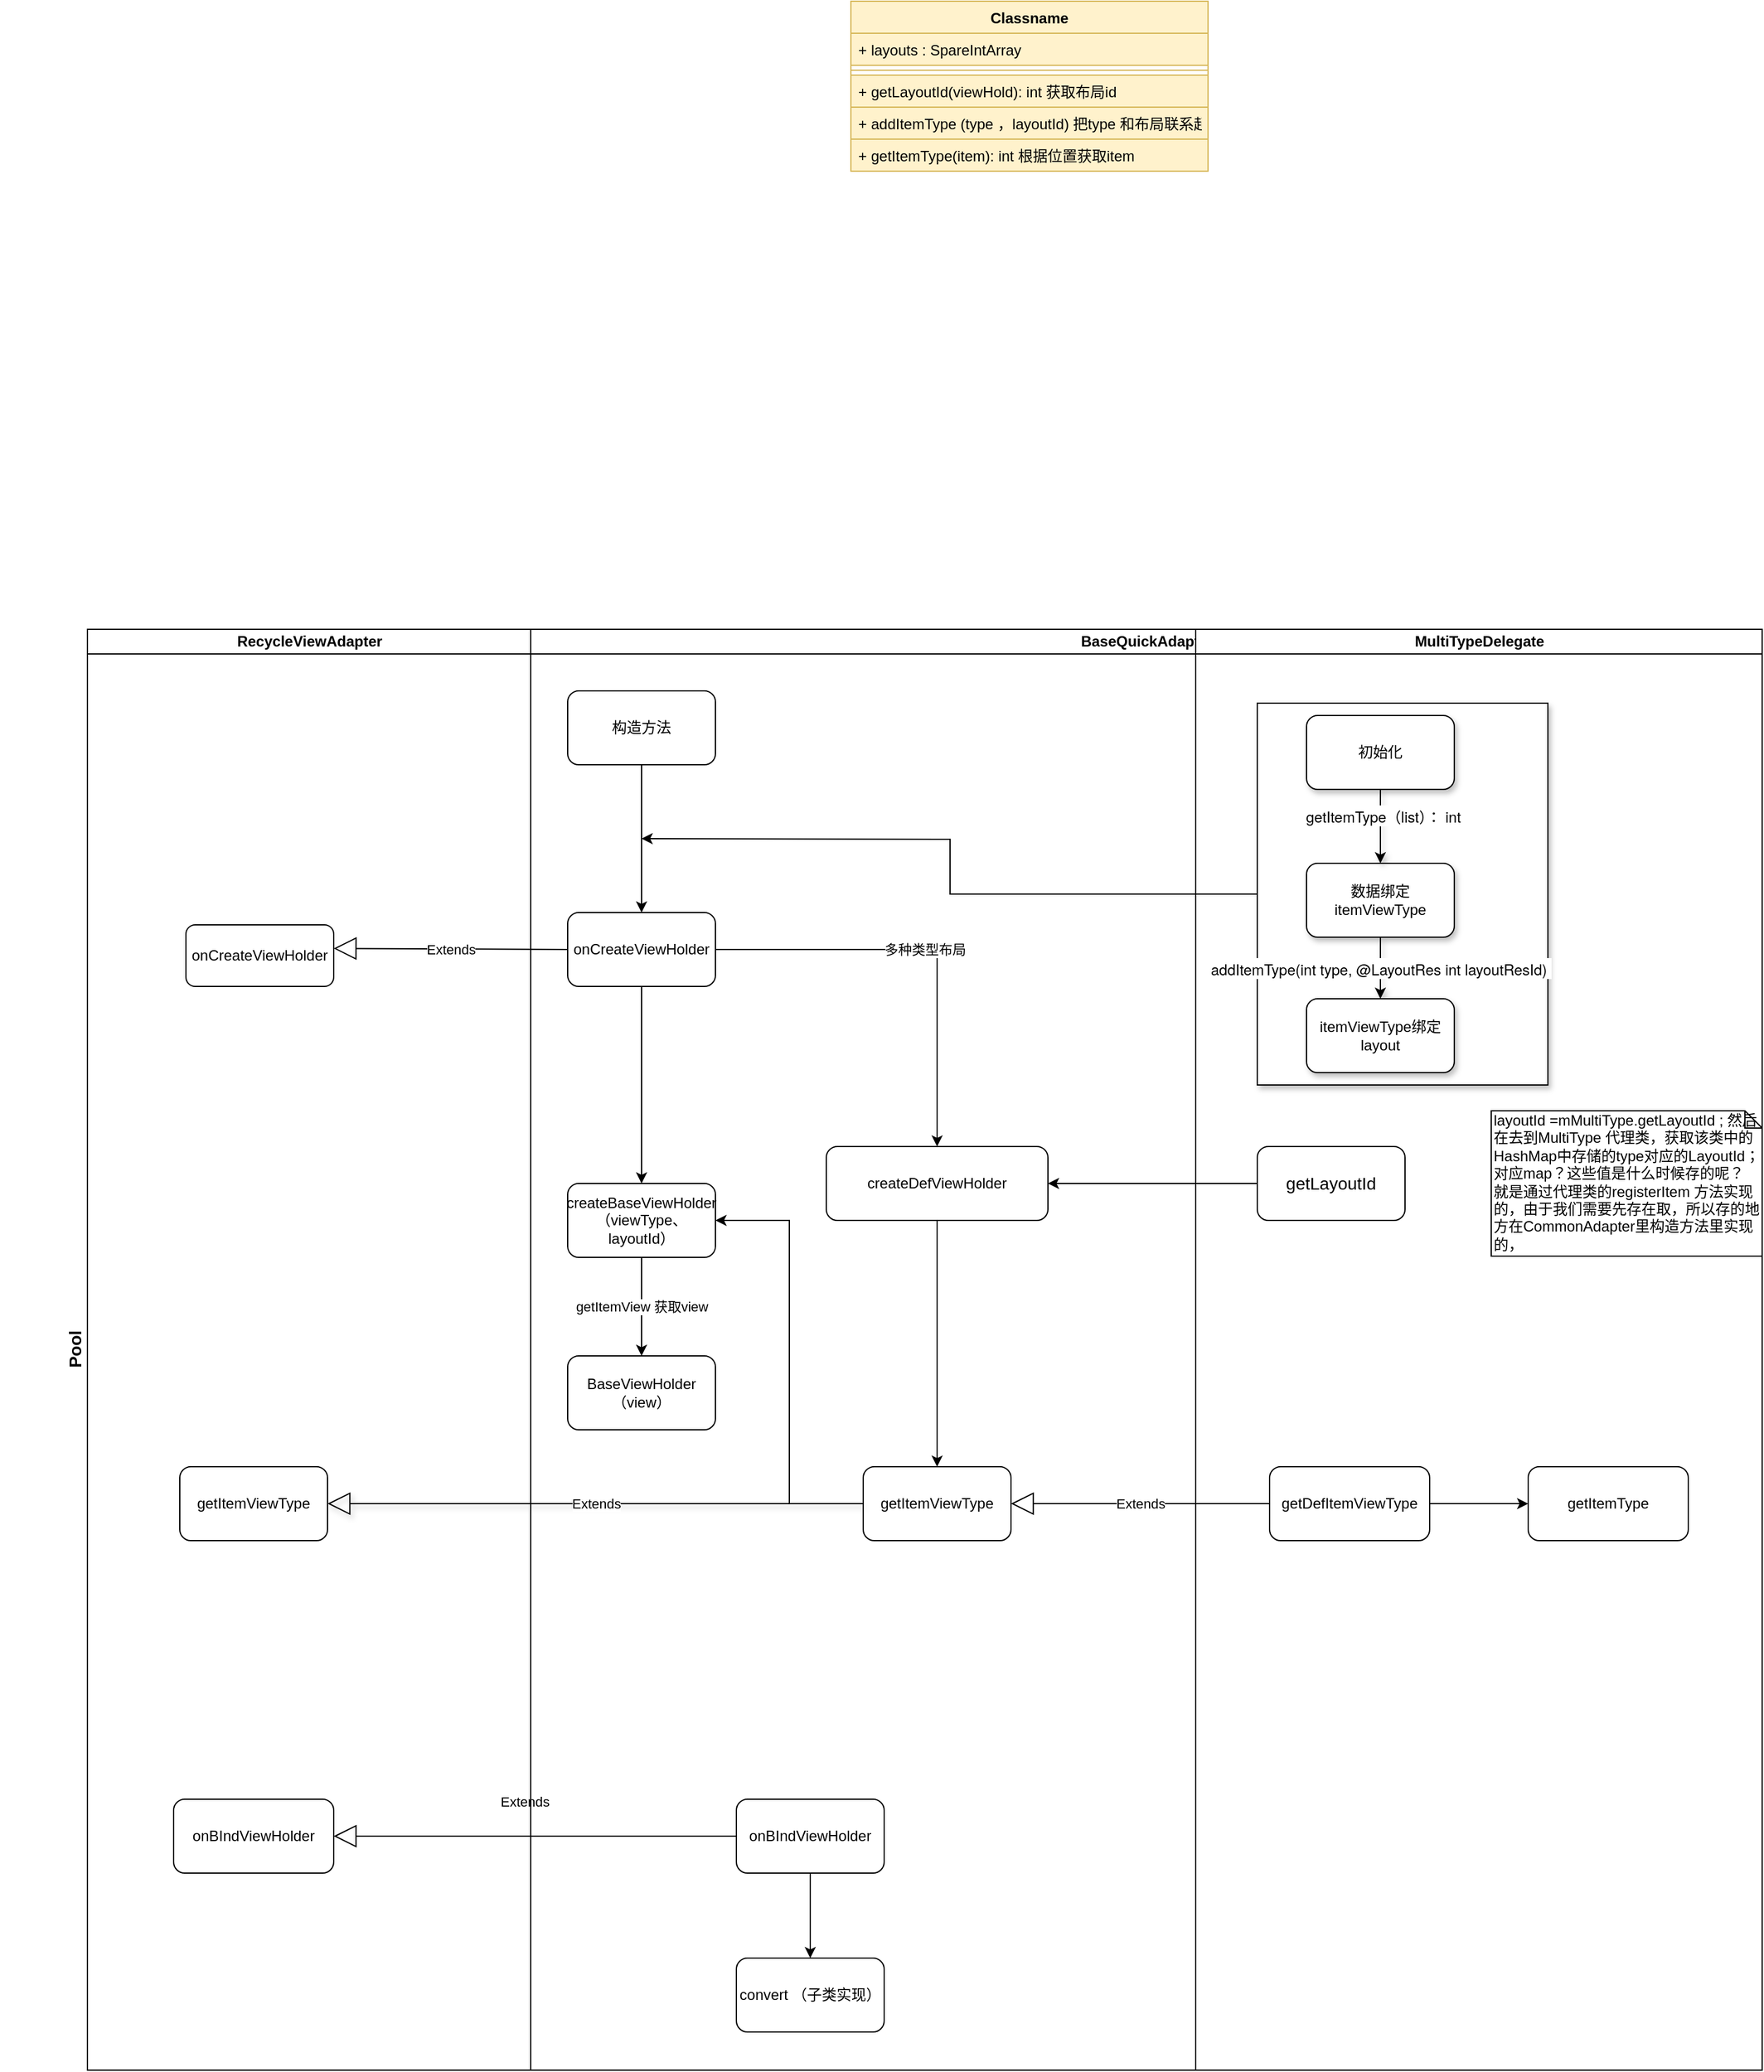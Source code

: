 <mxfile version="13.0.3" type="device" pages="3"><diagram id="okvx86ASoy7hJMHd3LPC" name="第 2 页"><mxGraphModel dx="1694" dy="2468" grid="1" gridSize="10" guides="1" tooltips="1" connect="1" arrows="1" fold="1" page="1" pageScale="1" pageWidth="827" pageHeight="1169" math="0" shadow="0"><root><mxCell id="Gr42KUQC8rxJuHH8Yxbm-0"/><mxCell id="Gr42KUQC8rxJuHH8Yxbm-1" parent="Gr42KUQC8rxJuHH8Yxbm-0"/><mxCell id="oQ5a-FYgO4dopMsrc6Ec-1" value="Classname" style="swimlane;fontStyle=1;align=center;verticalAlign=top;childLayout=stackLayout;horizontal=1;startSize=26;horizontalStack=0;resizeParent=1;resizeParentMax=0;resizeLast=0;collapsible=1;marginBottom=0;strokeColor=#d6b656;strokeWidth=1;fillColor=#fff2cc;" parent="Gr42KUQC8rxJuHH8Yxbm-1" vertex="1"><mxGeometry x="800" y="-210" width="290" height="138" as="geometry"/></mxCell><mxCell id="oQ5a-FYgO4dopMsrc6Ec-2" value="+ layouts : SpareIntArray" style="text;strokeColor=#d6b656;fillColor=#fff2cc;align=left;verticalAlign=top;spacingLeft=4;spacingRight=4;overflow=hidden;rotatable=0;points=[[0,0.5],[1,0.5]];portConstraint=eastwest;" parent="oQ5a-FYgO4dopMsrc6Ec-1" vertex="1"><mxGeometry y="26" width="290" height="26" as="geometry"/></mxCell><mxCell id="oQ5a-FYgO4dopMsrc6Ec-3" value="" style="line;strokeWidth=1;fillColor=#fff2cc;align=left;verticalAlign=middle;spacingTop=-1;spacingLeft=3;spacingRight=3;rotatable=0;labelPosition=right;points=[];portConstraint=eastwest;strokeColor=#d6b656;" parent="oQ5a-FYgO4dopMsrc6Ec-1" vertex="1"><mxGeometry y="52" width="290" height="8" as="geometry"/></mxCell><mxCell id="oQ5a-FYgO4dopMsrc6Ec-4" value="+ getLayoutId(viewHold): int 获取布局id" style="text;strokeColor=#d6b656;fillColor=#fff2cc;align=left;verticalAlign=top;spacingLeft=4;spacingRight=4;overflow=hidden;rotatable=0;points=[[0,0.5],[1,0.5]];portConstraint=eastwest;" parent="oQ5a-FYgO4dopMsrc6Ec-1" vertex="1"><mxGeometry y="60" width="290" height="26" as="geometry"/></mxCell><mxCell id="oQ5a-FYgO4dopMsrc6Ec-31" value="+ addItemType (type ，layoutId) 把type 和布局联系起来" style="text;strokeColor=#d6b656;fillColor=#fff2cc;align=left;verticalAlign=top;spacingLeft=4;spacingRight=4;overflow=hidden;rotatable=0;points=[[0,0.5],[1,0.5]];portConstraint=eastwest;" parent="oQ5a-FYgO4dopMsrc6Ec-1" vertex="1"><mxGeometry y="86" width="290" height="26" as="geometry"/></mxCell><mxCell id="oQ5a-FYgO4dopMsrc6Ec-32" value="+ getItemType(item): int 根据位置获取item" style="text;strokeColor=#d6b656;fillColor=#fff2cc;align=left;verticalAlign=top;spacingLeft=4;spacingRight=4;overflow=hidden;rotatable=0;points=[[0,0.5],[1,0.5]];portConstraint=eastwest;" parent="oQ5a-FYgO4dopMsrc6Ec-1" vertex="1"><mxGeometry y="112" width="290" height="26" as="geometry"/></mxCell><mxCell id="r6qPXor6SGsNPnTO0QBp-0" value="" style="shape=note;whiteSpace=wrap;html=1;size=14;verticalAlign=top;align=left;spacingTop=-6;strokeColor=#FFFFFF;strokeWidth=1;" parent="Gr42KUQC8rxJuHH8Yxbm-1" vertex="1"><mxGeometry x="110" y="980" width="100" height="70" as="geometry"/></mxCell><mxCell id="B1YIKvlsVm-kTqCLM-5q-19" style="edgeStyle=orthogonalEdgeStyle;rounded=0;orthogonalLoop=1;jettySize=auto;html=1;exitX=0;exitY=0.5;exitDx=0;exitDy=0;" edge="1" parent="Gr42KUQC8rxJuHH8Yxbm-1" source="B1YIKvlsVm-kTqCLM-5q-18"><mxGeometry relative="1" as="geometry"><mxPoint x="630" y="470" as="targetPoint"/></mxGeometry></mxCell><mxCell id="oQ5a-FYgO4dopMsrc6Ec-35" value="convert （子类实现）" style="rounded=1;whiteSpace=wrap;html=1;" parent="Gr42KUQC8rxJuHH8Yxbm-1" vertex="1"><mxGeometry x="707" y="1379" width="120" height="60" as="geometry"/></mxCell><mxCell id="oQ5a-FYgO4dopMsrc6Ec-36" value="" style="edgeStyle=orthogonalEdgeStyle;rounded=0;orthogonalLoop=1;jettySize=auto;html=1;" parent="Gr42KUQC8rxJuHH8Yxbm-1" source="oQ5a-FYgO4dopMsrc6Ec-34" target="oQ5a-FYgO4dopMsrc6Ec-35" edge="1"><mxGeometry relative="1" as="geometry"/></mxCell><mxCell id="Gr42KUQC8rxJuHH8Yxbm-2" value="Pool" style="swimlane;html=1;childLayout=stackLayout;resizeParent=1;resizeParentMax=0;startSize=20;horizontal=0;horizontalStack=1;strokeColor=#FFFFFF;fontSize=14;" parent="Gr42KUQC8rxJuHH8Yxbm-1" vertex="1"><mxGeometry x="160" y="300" width="1380" height="1170" as="geometry"/></mxCell><mxCell id="Gr42KUQC8rxJuHH8Yxbm-3" value="RecycleViewAdapter" style="swimlane;html=1;startSize=20;" parent="Gr42KUQC8rxJuHH8Yxbm-2" vertex="1"><mxGeometry x="20" width="360" height="1170" as="geometry"/></mxCell><mxCell id="B1YIKvlsVm-kTqCLM-5q-27" value="getItemViewType&lt;br&gt;" style="rounded=1;whiteSpace=wrap;html=1;strokeWidth=1;fillColor=#FFFFFF;" vertex="1" parent="Gr42KUQC8rxJuHH8Yxbm-3"><mxGeometry x="75" y="680" width="120" height="60" as="geometry"/></mxCell><mxCell id="VV6DN-AOka9zX0GqPVkv-3" value="onCreateViewHolder" style="rounded=1;whiteSpace=wrap;html=1;" parent="Gr42KUQC8rxJuHH8Yxbm-3" vertex="1"><mxGeometry x="80" y="240" width="120" height="50" as="geometry"/></mxCell><mxCell id="oQ5a-FYgO4dopMsrc6Ec-37" value="onBIndViewHolder" style="rounded=1;whiteSpace=wrap;html=1;" parent="Gr42KUQC8rxJuHH8Yxbm-3" vertex="1"><mxGeometry x="70" y="950" width="130" height="60" as="geometry"/></mxCell><mxCell id="oQ5a-FYgO4dopMsrc6Ec-39" value="Extends" style="endArrow=block;endSize=16;endFill=0;html=1;exitX=0;exitY=0.5;exitDx=0;exitDy=0;entryX=1;entryY=0.383;entryDx=0;entryDy=0;entryPerimeter=0;" parent="Gr42KUQC8rxJuHH8Yxbm-2" source="VV6DN-AOka9zX0GqPVkv-0" target="VV6DN-AOka9zX0GqPVkv-3" edge="1"><mxGeometry width="160" relative="1" as="geometry"><mxPoint x="220" y="662" as="sourcePoint"/><mxPoint x="380" y="662" as="targetPoint"/></mxGeometry></mxCell><mxCell id="oQ5a-FYgO4dopMsrc6Ec-38" value="Extends" style="endArrow=block;endSize=16;endFill=0;html=1;entryX=1;entryY=0.5;entryDx=0;entryDy=0;exitX=0;exitY=0.5;exitDx=0;exitDy=0;" parent="Gr42KUQC8rxJuHH8Yxbm-2" source="oQ5a-FYgO4dopMsrc6Ec-34" target="oQ5a-FYgO4dopMsrc6Ec-37" edge="1"><mxGeometry x="0.053" y="-28" width="160" relative="1" as="geometry"><mxPoint x="170" y="952" as="sourcePoint"/><mxPoint x="330" y="952" as="targetPoint"/><mxPoint as="offset"/></mxGeometry></mxCell><mxCell id="Gr42KUQC8rxJuHH8Yxbm-19" value="BaseQuickAdapter" style="swimlane;html=1;startSize=20;" parent="Gr42KUQC8rxJuHH8Yxbm-2" vertex="1"><mxGeometry x="380" width="1000" height="1170" as="geometry"/></mxCell><mxCell id="VV6DN-AOka9zX0GqPVkv-5" value="多种类型布局" style="edgeStyle=orthogonalEdgeStyle;rounded=0;orthogonalLoop=1;jettySize=auto;html=1;" parent="Gr42KUQC8rxJuHH8Yxbm-19" source="VV6DN-AOka9zX0GqPVkv-0" target="VV6DN-AOka9zX0GqPVkv-4" edge="1"><mxGeometry relative="1" as="geometry"/></mxCell><mxCell id="k_sk6KKiDkEVQXS2lGW2-4" style="edgeStyle=orthogonalEdgeStyle;rounded=0;orthogonalLoop=1;jettySize=auto;html=1;exitX=0.5;exitY=1;exitDx=0;exitDy=0;entryX=0.5;entryY=0;entryDx=0;entryDy=0;" parent="Gr42KUQC8rxJuHH8Yxbm-19" source="VV6DN-AOka9zX0GqPVkv-0" target="VV6DN-AOka9zX0GqPVkv-6" edge="1"><mxGeometry relative="1" as="geometry"/></mxCell><mxCell id="VV6DN-AOka9zX0GqPVkv-0" value="onCreateViewHolder" style="rounded=1;whiteSpace=wrap;html=1;" parent="Gr42KUQC8rxJuHH8Yxbm-19" vertex="1"><mxGeometry x="30" y="230" width="120" height="60" as="geometry"/></mxCell><mxCell id="k_sk6KKiDkEVQXS2lGW2-7" value="getItemView 获取view" style="edgeStyle=orthogonalEdgeStyle;rounded=0;orthogonalLoop=1;jettySize=auto;html=1;" parent="Gr42KUQC8rxJuHH8Yxbm-19" source="VV6DN-AOka9zX0GqPVkv-6" target="k_sk6KKiDkEVQXS2lGW2-6" edge="1"><mxGeometry relative="1" as="geometry"/></mxCell><mxCell id="VV6DN-AOka9zX0GqPVkv-6" value="createBaseViewHolder&lt;br&gt;（viewType、layoutId）" style="rounded=1;whiteSpace=wrap;html=1;" parent="Gr42KUQC8rxJuHH8Yxbm-19" vertex="1"><mxGeometry x="30" y="450" width="120" height="60" as="geometry"/></mxCell><mxCell id="k_sk6KKiDkEVQXS2lGW2-6" value="BaseViewHolder（view）" style="rounded=1;whiteSpace=wrap;html=1;" parent="Gr42KUQC8rxJuHH8Yxbm-19" vertex="1"><mxGeometry x="30" y="590" width="120" height="60" as="geometry"/></mxCell><mxCell id="k_sk6KKiDkEVQXS2lGW2-1" value="" style="edgeStyle=orthogonalEdgeStyle;rounded=0;orthogonalLoop=1;jettySize=auto;html=1;entryX=0.5;entryY=0;entryDx=0;entryDy=0;" parent="Gr42KUQC8rxJuHH8Yxbm-19" source="VV6DN-AOka9zX0GqPVkv-4" target="B1YIKvlsVm-kTqCLM-5q-30" edge="1"><mxGeometry relative="1" as="geometry"><mxPoint x="340" y="550" as="targetPoint"/></mxGeometry></mxCell><mxCell id="B1YIKvlsVm-kTqCLM-5q-14" style="edgeStyle=orthogonalEdgeStyle;rounded=0;orthogonalLoop=1;jettySize=auto;html=1;exitX=0.5;exitY=1;exitDx=0;exitDy=0;entryX=0.5;entryY=0;entryDx=0;entryDy=0;" edge="1" parent="Gr42KUQC8rxJuHH8Yxbm-19" source="B1YIKvlsVm-kTqCLM-5q-13" target="VV6DN-AOka9zX0GqPVkv-0"><mxGeometry relative="1" as="geometry"/></mxCell><mxCell id="B1YIKvlsVm-kTqCLM-5q-13" value="构造方法" style="rounded=1;whiteSpace=wrap;html=1;strokeWidth=1;fillColor=#FFFFFF;" vertex="1" parent="Gr42KUQC8rxJuHH8Yxbm-19"><mxGeometry x="30" y="50" width="120" height="60" as="geometry"/></mxCell><mxCell id="oQ5a-FYgO4dopMsrc6Ec-34" value="onBIndViewHolder" style="rounded=1;whiteSpace=wrap;html=1;" parent="Gr42KUQC8rxJuHH8Yxbm-19" vertex="1"><mxGeometry x="167" y="950" width="120" height="60" as="geometry"/></mxCell><mxCell id="VV6DN-AOka9zX0GqPVkv-4" value="createDefViewHolder" style="rounded=1;whiteSpace=wrap;html=1;" parent="Gr42KUQC8rxJuHH8Yxbm-19" vertex="1"><mxGeometry x="240" y="420" width="180" height="60" as="geometry"/></mxCell><mxCell id="u7EaJyQbVrV8q_cUzmY1-13" style="edgeStyle=orthogonalEdgeStyle;rounded=0;orthogonalLoop=1;jettySize=auto;html=1;exitX=0;exitY=0.5;exitDx=0;exitDy=0;entryX=1;entryY=0.5;entryDx=0;entryDy=0;fontSize=14;fontColor=#CC6600;" parent="Gr42KUQC8rxJuHH8Yxbm-19" source="u7EaJyQbVrV8q_cUzmY1-9" target="VV6DN-AOka9zX0GqPVkv-4" edge="1"><mxGeometry relative="1" as="geometry"/></mxCell><mxCell id="B1YIKvlsVm-kTqCLM-5q-38" style="edgeStyle=orthogonalEdgeStyle;rounded=0;orthogonalLoop=1;jettySize=auto;html=1;exitX=0;exitY=0.5;exitDx=0;exitDy=0;entryX=1;entryY=0.5;entryDx=0;entryDy=0;" edge="1" parent="Gr42KUQC8rxJuHH8Yxbm-19" source="B1YIKvlsVm-kTqCLM-5q-30" target="VV6DN-AOka9zX0GqPVkv-6"><mxGeometry relative="1" as="geometry"/></mxCell><mxCell id="B1YIKvlsVm-kTqCLM-5q-30" value="getItemViewType&lt;br&gt;" style="rounded=1;whiteSpace=wrap;html=1;strokeWidth=1;fillColor=#FFFFFF;" vertex="1" parent="Gr42KUQC8rxJuHH8Yxbm-19"><mxGeometry x="270" y="680" width="120" height="60" as="geometry"/></mxCell><mxCell id="B1YIKvlsVm-kTqCLM-5q-33" value="Extends" style="endArrow=block;endSize=16;endFill=0;html=1;exitX=0;exitY=0.5;exitDx=0;exitDy=0;entryX=1;entryY=0.5;entryDx=0;entryDy=0;" edge="1" parent="Gr42KUQC8rxJuHH8Yxbm-19" source="B1YIKvlsVm-kTqCLM-5q-28" target="B1YIKvlsVm-kTqCLM-5q-30"><mxGeometry width="160" relative="1" as="geometry"><mxPoint x="350" y="850" as="sourcePoint"/><mxPoint x="510" y="850" as="targetPoint"/></mxGeometry></mxCell><mxCell id="Gr42KUQC8rxJuHH8Yxbm-15" value="MultiTypeDelegate" style="swimlane;html=1;startSize=20;" parent="Gr42KUQC8rxJuHH8Yxbm-19" vertex="1"><mxGeometry x="540" width="460" height="1170" as="geometry"/></mxCell><mxCell id="u7EaJyQbVrV8q_cUzmY1-9" value="&lt;font color=&quot;#000000&quot;&gt;getLayoutId&lt;/font&gt;" style="rounded=1;whiteSpace=wrap;html=1;fillColor=#FFFFFF;fontSize=14;fontColor=#CC6600;" parent="Gr42KUQC8rxJuHH8Yxbm-15" vertex="1"><mxGeometry x="50" y="420" width="120" height="60" as="geometry"/></mxCell><mxCell id="B1YIKvlsVm-kTqCLM-5q-37" value="" style="edgeStyle=orthogonalEdgeStyle;rounded=0;orthogonalLoop=1;jettySize=auto;html=1;" edge="1" parent="Gr42KUQC8rxJuHH8Yxbm-15" source="B1YIKvlsVm-kTqCLM-5q-28" target="B1YIKvlsVm-kTqCLM-5q-36"><mxGeometry relative="1" as="geometry"/></mxCell><mxCell id="B1YIKvlsVm-kTqCLM-5q-28" value="getDefItemViewType" style="rounded=1;whiteSpace=wrap;html=1;strokeWidth=1;fillColor=#FFFFFF;" vertex="1" parent="Gr42KUQC8rxJuHH8Yxbm-15"><mxGeometry x="60" y="680" width="130" height="60" as="geometry"/></mxCell><mxCell id="2y2vG-Y4Ltpoe1wTMEVZ-0" value="layoutId =mMultiType.getLayoutId ; 然后在去到MultiType 代理类，获取该类中的HashMap中存储的type对应的LayoutId；&lt;br&gt;对应map？这些值是什么时候存的呢？&lt;br&gt;就是通过代理类的registerItem 方法实现的，由于我们需要先存在取，所以存的地方在CommonAdapter里构造方法里实现的，" style="shape=note;whiteSpace=wrap;html=1;size=14;verticalAlign=top;align=left;spacingTop=-6;" parent="Gr42KUQC8rxJuHH8Yxbm-15" vertex="1"><mxGeometry x="240" y="391" width="220" height="118" as="geometry"/></mxCell><mxCell id="B1YIKvlsVm-kTqCLM-5q-36" value="getItemType" style="rounded=1;whiteSpace=wrap;html=1;strokeWidth=1;fillColor=#FFFFFF;" vertex="1" parent="Gr42KUQC8rxJuHH8Yxbm-15"><mxGeometry x="270" y="680" width="130" height="60" as="geometry"/></mxCell><mxCell id="B1YIKvlsVm-kTqCLM-5q-18" value="" style="rounded=0;whiteSpace=wrap;html=1;strokeWidth=1;fillColor=#FFFFFF;shadow=1;" vertex="1" parent="Gr42KUQC8rxJuHH8Yxbm-15"><mxGeometry x="50" y="60" width="236" height="310" as="geometry"/></mxCell><mxCell id="u7EaJyQbVrV8q_cUzmY1-4" value="" style="edgeStyle=orthogonalEdgeStyle;rounded=0;orthogonalLoop=1;jettySize=auto;html=1;fontSize=14;fontColor=#CC6600;" parent="Gr42KUQC8rxJuHH8Yxbm-15" target="u7EaJyQbVrV8q_cUzmY1-3" edge="1"><mxGeometry relative="1" as="geometry"><mxPoint x="225" y="730" as="sourcePoint"/></mxGeometry></mxCell><mxCell id="B1YIKvlsVm-kTqCLM-5q-10" value="&lt;p class=&quot;p1&quot; style=&quot;margin: 0px ; font-stretch: normal ; font-size: 12px ; line-height: normal ; font-family: &amp;#34;helvetica neue&amp;#34;&quot;&gt;addItemType(int type, @LayoutRes int layoutResId)&amp;nbsp;&lt;/p&gt;" style="edgeStyle=orthogonalEdgeStyle;rounded=0;orthogonalLoop=1;jettySize=auto;html=1;shadow=1;" edge="1" parent="Gr42KUQC8rxJuHH8Yxbm-15" source="B1YIKvlsVm-kTqCLM-5q-7" target="B1YIKvlsVm-kTqCLM-5q-9"><mxGeometry relative="1" as="geometry"/></mxCell><mxCell id="B1YIKvlsVm-kTqCLM-5q-7" value="数据绑定itemViewType" style="rounded=1;whiteSpace=wrap;html=1;strokeWidth=1;fillColor=#FFFFFF;shadow=1;" vertex="1" parent="Gr42KUQC8rxJuHH8Yxbm-15"><mxGeometry x="90" y="190" width="120" height="60" as="geometry"/></mxCell><mxCell id="B1YIKvlsVm-kTqCLM-5q-9" value="itemViewType绑定&lt;br&gt;layout" style="rounded=1;whiteSpace=wrap;html=1;strokeWidth=1;fillColor=#FFFFFF;shadow=1;" vertex="1" parent="Gr42KUQC8rxJuHH8Yxbm-15"><mxGeometry x="90" y="300" width="120" height="60" as="geometry"/></mxCell><mxCell id="B1YIKvlsVm-kTqCLM-5q-8" value="" style="edgeStyle=orthogonalEdgeStyle;rounded=0;orthogonalLoop=1;jettySize=auto;html=1;shadow=1;" edge="1" parent="Gr42KUQC8rxJuHH8Yxbm-15" source="B1YIKvlsVm-kTqCLM-5q-4" target="B1YIKvlsVm-kTqCLM-5q-7"><mxGeometry relative="1" as="geometry"/></mxCell><mxCell id="B1YIKvlsVm-kTqCLM-5q-12" value="&lt;p class=&quot;p1&quot; style=&quot;margin: 0px ; font-stretch: normal ; font-size: 12px ; line-height: normal ; font-family: &amp;#34;helvetica neue&amp;#34;&quot;&gt;getItemType（list）： int&lt;/p&gt;" style="edgeLabel;html=1;align=center;verticalAlign=middle;resizable=0;points=[];shadow=1;" vertex="1" connectable="0" parent="B1YIKvlsVm-kTqCLM-5q-8"><mxGeometry x="-0.3" y="2" relative="1" as="geometry"><mxPoint as="offset"/></mxGeometry></mxCell><mxCell id="B1YIKvlsVm-kTqCLM-5q-4" value="初始化" style="rounded=1;whiteSpace=wrap;html=1;strokeWidth=1;fillColor=#FFFFFF;shadow=1;" vertex="1" parent="Gr42KUQC8rxJuHH8Yxbm-15"><mxGeometry x="90" y="70" width="120" height="60" as="geometry"/></mxCell><mxCell id="B1YIKvlsVm-kTqCLM-5q-39" value="Extends" style="endArrow=block;endSize=16;endFill=0;html=1;shadow=1;entryX=1;entryY=0.5;entryDx=0;entryDy=0;" edge="1" parent="Gr42KUQC8rxJuHH8Yxbm-19" target="B1YIKvlsVm-kTqCLM-5q-27"><mxGeometry width="160" relative="1" as="geometry"><mxPoint x="270" y="710" as="sourcePoint"/><mxPoint x="220" y="790" as="targetPoint"/></mxGeometry></mxCell></root></mxGraphModel></diagram><diagram id="55bI9evBkSbsE_tZO5yl" name="第 3 页"><mxGraphModel dx="1106" dy="775" grid="1" gridSize="10" guides="1" tooltips="1" connect="1" arrows="1" fold="1" page="1" pageScale="1" pageWidth="827" pageHeight="1169" math="0" shadow="0"><root><mxCell id="hm9czt4SANGK2NnfP-Im-0"/><mxCell id="hm9czt4SANGK2NnfP-Im-1" parent="hm9czt4SANGK2NnfP-Im-0"/><mxCell id="hm9czt4SANGK2NnfP-Im-4" value="" style="edgeStyle=orthogonalEdgeStyle;rounded=0;orthogonalLoop=1;jettySize=auto;html=1;" parent="hm9czt4SANGK2NnfP-Im-1" source="hm9czt4SANGK2NnfP-Im-2" target="hm9czt4SANGK2NnfP-Im-3" edge="1"><mxGeometry relative="1" as="geometry"/></mxCell><mxCell id="hm9czt4SANGK2NnfP-Im-5" value="通过列表位置返回不同标记" style="edgeLabel;html=1;align=center;verticalAlign=middle;resizable=0;points=[];fontColor=#CC6600;" parent="hm9czt4SANGK2NnfP-Im-4" vertex="1" connectable="0"><mxGeometry x="-0.293" y="1" relative="1" as="geometry"><mxPoint x="28" y="1" as="offset"/></mxGeometry></mxCell><mxCell id="hm9czt4SANGK2NnfP-Im-2" value="getItemViewType（position）" style="rounded=1;whiteSpace=wrap;html=1;" parent="hm9czt4SANGK2NnfP-Im-1" vertex="1"><mxGeometry x="160" y="210" width="120" height="60" as="geometry"/></mxCell><mxCell id="hm9czt4SANGK2NnfP-Im-3" value="标记为数据类的type/或用其他方式标记" style="rounded=1;whiteSpace=wrap;html=1;" parent="hm9czt4SANGK2NnfP-Im-1" vertex="1"><mxGeometry x="540" y="210" width="200" height="60" as="geometry"/></mxCell><mxCell id="hm9czt4SANGK2NnfP-Im-8" value="" style="edgeStyle=orthogonalEdgeStyle;rounded=0;orthogonalLoop=1;jettySize=auto;html=1;fontColor=#CC6600;" parent="hm9czt4SANGK2NnfP-Im-1" source="hm9czt4SANGK2NnfP-Im-6" target="hm9czt4SANGK2NnfP-Im-7" edge="1"><mxGeometry relative="1" as="geometry"/></mxCell><mxCell id="hm9czt4SANGK2NnfP-Im-12" style="edgeStyle=orthogonalEdgeStyle;rounded=0;orthogonalLoop=1;jettySize=auto;html=1;exitX=0.25;exitY=1;exitDx=0;exitDy=0;entryX=0.25;entryY=0;entryDx=0;entryDy=0;fontColor=#CC6600;" parent="hm9czt4SANGK2NnfP-Im-1" source="hm9czt4SANGK2NnfP-Im-6" target="hm9czt4SANGK2NnfP-Im-9" edge="1"><mxGeometry relative="1" as="geometry"/></mxCell><mxCell id="hm9czt4SANGK2NnfP-Im-6" value="&lt;p&gt;onCreateViewHolder（&lt;span style=&quot;background-color: rgb(255 , 255 , 255)&quot;&gt;&lt;span style=&quot;font-size: 11.3pt&quot;&gt;ViewGroup parent&lt;/span&gt;&lt;span style=&quot;font-size: 11.3pt&quot;&gt;, int &lt;/span&gt;&lt;span style=&quot;font-size: 11.3pt&quot;&gt;viewType&lt;/span&gt;&lt;/span&gt;&lt;span&gt;）&lt;/span&gt;&lt;/p&gt;" style="rounded=1;whiteSpace=wrap;html=1;fillColor=#fff2cc;strokeColor=#d6b656;" parent="hm9czt4SANGK2NnfP-Im-1" vertex="1"><mxGeometry x="130" y="410" width="240" height="60" as="geometry"/></mxCell><mxCell id="hm9czt4SANGK2NnfP-Im-7" value="根据viewType 创建不同的viewHolder" style="rounded=1;whiteSpace=wrap;html=1;fillColor=#fff2cc;strokeColor=#d6b656;" parent="hm9czt4SANGK2NnfP-Im-1" vertex="1"><mxGeometry x="450" y="410" width="240" height="60" as="geometry"/></mxCell><mxCell id="hm9czt4SANGK2NnfP-Im-11" value="" style="edgeStyle=orthogonalEdgeStyle;rounded=0;orthogonalLoop=1;jettySize=auto;html=1;fontColor=#CC6600;" parent="hm9czt4SANGK2NnfP-Im-1" source="hm9czt4SANGK2NnfP-Im-9" target="hm9czt4SANGK2NnfP-Im-10" edge="1"><mxGeometry relative="1" as="geometry"/></mxCell><mxCell id="hm9czt4SANGK2NnfP-Im-9" value="onBIndViewHolder（viewHolder ，posi）" style="rounded=1;whiteSpace=wrap;html=1;fillColor=#fff2cc;strokeColor=#d6b656;" parent="hm9czt4SANGK2NnfP-Im-1" vertex="1"><mxGeometry x="130" y="700" width="240" height="60" as="geometry"/></mxCell><mxCell id="hm9czt4SANGK2NnfP-Im-10" value="通过不同的viewTyper 进行数据绑定" style="rounded=1;whiteSpace=wrap;html=1;fillColor=#fff2cc;strokeColor=#d6b656;" parent="hm9czt4SANGK2NnfP-Im-1" vertex="1"><mxGeometry x="460" y="700" width="240" height="60" as="geometry"/></mxCell><mxCell id="hm9czt4SANGK2NnfP-Im-14" style="edgeStyle=orthogonalEdgeStyle;rounded=0;orthogonalLoop=1;jettySize=auto;html=1;exitX=0.5;exitY=0;exitDx=0;exitDy=0;entryX=0.667;entryY=1;entryDx=0;entryDy=0;entryPerimeter=0;fontColor=#CC6600;" parent="hm9czt4SANGK2NnfP-Im-1" source="hm9czt4SANGK2NnfP-Im-13" target="hm9czt4SANGK2NnfP-Im-6" edge="1"><mxGeometry relative="1" as="geometry"/></mxCell><mxCell id="hm9czt4SANGK2NnfP-Im-15" value="viewType 就是getItemViewType赋值的" style="edgeLabel;html=1;align=center;verticalAlign=middle;resizable=0;points=[];fontColor=#CC6600;" parent="hm9czt4SANGK2NnfP-Im-14" vertex="1" connectable="0"><mxGeometry x="0.087" relative="1" as="geometry"><mxPoint as="offset"/></mxGeometry></mxCell><mxCell id="hm9czt4SANGK2NnfP-Im-17" style="edgeStyle=orthogonalEdgeStyle;rounded=0;orthogonalLoop=1;jettySize=auto;html=1;exitX=0.5;exitY=1;exitDx=0;exitDy=0;entryX=0.667;entryY=0.017;entryDx=0;entryDy=0;entryPerimeter=0;fontColor=#CC6600;" parent="hm9czt4SANGK2NnfP-Im-1" source="hm9czt4SANGK2NnfP-Im-13" target="hm9czt4SANGK2NnfP-Im-9" edge="1"><mxGeometry relative="1" as="geometry"/></mxCell><mxCell id="hm9czt4SANGK2NnfP-Im-18" value="viewType= holder.getViewType" style="edgeLabel;html=1;align=center;verticalAlign=middle;resizable=0;points=[];fontColor=#CC6600;" parent="hm9czt4SANGK2NnfP-Im-17" vertex="1" connectable="0"><mxGeometry x="-0.011" y="14" relative="1" as="geometry"><mxPoint x="-12" y="-13" as="offset"/></mxGeometry></mxCell><mxCell id="hm9czt4SANGK2NnfP-Im-13" value="getItemViewType" style="ellipse;whiteSpace=wrap;html=1;fillColor=#ffe6cc;strokeColor=#d79b00;" parent="hm9czt4SANGK2NnfP-Im-1" vertex="1"><mxGeometry x="230" y="540" width="120" height="80" as="geometry"/></mxCell><mxCell id="Rn0wAVcajjF6z4oznBnl-4" style="edgeStyle=orthogonalEdgeStyle;rounded=0;orthogonalLoop=1;jettySize=auto;html=1;exitX=0;exitY=0.5;exitDx=0;exitDy=0;entryX=1;entryY=0.5;entryDx=0;entryDy=0;fontSize=14;fontColor=#CC6600;" parent="hm9czt4SANGK2NnfP-Im-1" source="Rn0wAVcajjF6z4oznBnl-3" target="hm9czt4SANGK2NnfP-Im-13" edge="1"><mxGeometry relative="1" as="geometry"/></mxCell><mxCell id="Rn0wAVcajjF6z4oznBnl-3" value="可以通过其他类去实现" style="rounded=1;whiteSpace=wrap;html=1;fillColor=#FFFFFF;fontSize=14;fontColor=#CC6600;" parent="hm9czt4SANGK2NnfP-Im-1" vertex="1"><mxGeometry x="470" y="550" width="130" height="60" as="geometry"/></mxCell></root></mxGraphModel></diagram><diagram id="ehJQ1N4_QCQilkqJrGR2" name="第 4 页"><mxGraphModel dx="1106" dy="775" grid="1" gridSize="10" guides="1" tooltips="1" connect="1" arrows="1" fold="1" page="1" pageScale="1" pageWidth="827" pageHeight="1169" math="0" shadow="0"><root><mxCell id="XXlBYHiiRXlkAoggQPNz-0"/><mxCell id="XXlBYHiiRXlkAoggQPNz-1" parent="XXlBYHiiRXlkAoggQPNz-0"/><mxCell id="XXlBYHiiRXlkAoggQPNz-3" value="" style="verticalLabelPosition=bottom;verticalAlign=top;html=1;shape=mxgraph.basic.rect;fillColor2=none;strokeWidth=1;size=20;indent=5;" vertex="1" parent="XXlBYHiiRXlkAoggQPNz-1"><mxGeometry x="460" y="70" width="350" height="530" as="geometry"/></mxCell><mxCell id="XXlBYHiiRXlkAoggQPNz-5" value="" style="verticalLabelPosition=bottom;verticalAlign=top;html=1;shape=mxgraph.basic.rect;fillColor2=none;strokeWidth=1;size=20;indent=5;fillColor=#FFF2CC;" vertex="1" parent="XXlBYHiiRXlkAoggQPNz-1"><mxGeometry x="560" y="210" width="190" height="180" as="geometry"/></mxCell><mxCell id="XXlBYHiiRXlkAoggQPNz-6" value="" style="verticalLabelPosition=bottom;verticalAlign=top;html=1;shape=mxgraph.basic.rect;fillColor2=none;strokeWidth=1;size=20;indent=5;fillColor=#FFF2CC;" vertex="1" parent="XXlBYHiiRXlkAoggQPNz-1"><mxGeometry x="590" y="230" width="120" height="10" as="geometry"/></mxCell><mxCell id="XXlBYHiiRXlkAoggQPNz-7" value="" style="verticalLabelPosition=bottom;verticalAlign=top;html=1;shape=mxgraph.basic.rect;fillColor2=none;strokeWidth=1;size=20;indent=5;fillColor=#FFF2CC;" vertex="1" parent="XXlBYHiiRXlkAoggQPNz-1"><mxGeometry x="590" y="250" width="120" height="10" as="geometry"/></mxCell><mxCell id="XXlBYHiiRXlkAoggQPNz-8" value="" style="verticalLabelPosition=bottom;verticalAlign=top;html=1;shape=mxgraph.basic.rect;fillColor2=none;strokeWidth=1;size=20;indent=5;fillColor=#FFF2CC;" vertex="1" parent="XXlBYHiiRXlkAoggQPNz-1"><mxGeometry x="590" y="270" width="120" height="10" as="geometry"/></mxCell><mxCell id="XXlBYHiiRXlkAoggQPNz-9" value="......." style="verticalLabelPosition=bottom;verticalAlign=top;html=1;shape=mxgraph.basic.rect;fillColor2=none;strokeWidth=1;size=20;indent=5;fillColor=#FFF2CC;" vertex="1" parent="XXlBYHiiRXlkAoggQPNz-1"><mxGeometry x="590" y="290" width="120" height="10" as="geometry"/></mxCell><mxCell id="XXlBYHiiRXlkAoggQPNz-10" value="" style="verticalLabelPosition=bottom;verticalAlign=top;html=1;shape=mxgraph.basic.rect;fillColor2=none;strokeWidth=1;size=20;indent=5;fillColor=#CCFFFF;" vertex="1" parent="XXlBYHiiRXlkAoggQPNz-1"><mxGeometry x="560" y="420" width="190" height="160" as="geometry"/></mxCell><mxCell id="XXlBYHiiRXlkAoggQPNz-11" value="" style="verticalLabelPosition=bottom;verticalAlign=top;html=1;shape=mxgraph.basic.rect;fillColor2=none;strokeWidth=1;size=20;indent=5;fillColor=#CCFFFF;" vertex="1" parent="XXlBYHiiRXlkAoggQPNz-1"><mxGeometry x="590" y="440" width="120" height="10" as="geometry"/></mxCell><mxCell id="XXlBYHiiRXlkAoggQPNz-12" value="" style="verticalLabelPosition=bottom;verticalAlign=top;html=1;shape=mxgraph.basic.rect;fillColor2=none;strokeWidth=1;size=20;indent=5;fillColor=#CCFFFF;" vertex="1" parent="XXlBYHiiRXlkAoggQPNz-1"><mxGeometry x="590" y="460" width="120" height="10" as="geometry"/></mxCell><mxCell id="XXlBYHiiRXlkAoggQPNz-13" value="" style="verticalLabelPosition=bottom;verticalAlign=top;html=1;shape=mxgraph.basic.rect;fillColor2=none;strokeWidth=1;size=20;indent=5;fillColor=#CCFFFF;" vertex="1" parent="XXlBYHiiRXlkAoggQPNz-1"><mxGeometry x="590" y="480" width="120" height="10" as="geometry"/></mxCell><mxCell id="XXlBYHiiRXlkAoggQPNz-14" value="......" style="verticalLabelPosition=bottom;verticalAlign=top;html=1;shape=mxgraph.basic.rect;fillColor2=none;strokeWidth=1;size=20;indent=5;fillColor=#CCFFFF;" vertex="1" parent="XXlBYHiiRXlkAoggQPNz-1"><mxGeometry x="590" y="495" width="120" height="10" as="geometry"/></mxCell><mxCell id="XXlBYHiiRXlkAoggQPNz-15" value="&lt;font style=&quot;font-size: 20px&quot;&gt;DiaryetailActivity&lt;/font&gt;" style="text;html=1;align=center;verticalAlign=middle;resizable=0;points=[];autosize=1;strokeWidth=6;" vertex="1" parent="XXlBYHiiRXlkAoggQPNz-1"><mxGeometry x="520" y="20" width="160" height="20" as="geometry"/></mxCell><mxCell id="XXlBYHiiRXlkAoggQPNz-18" value="" style="shape=curlyBracket;whiteSpace=wrap;html=1;rounded=1;fillColor=#CCFFFF;" vertex="1" parent="XXlBYHiiRXlkAoggQPNz-1"><mxGeometry x="530" y="150" width="20" height="120" as="geometry"/></mxCell><mxCell id="XXlBYHiiRXlkAoggQPNz-40" style="edgeStyle=orthogonalEdgeStyle;rounded=0;orthogonalLoop=1;jettySize=auto;html=1;exitX=0;exitY=0.5;exitDx=0;exitDy=0;" edge="1" parent="XXlBYHiiRXlkAoggQPNz-1" source="XXlBYHiiRXlkAoggQPNz-20" target="XXlBYHiiRXlkAoggQPNz-39"><mxGeometry relative="1" as="geometry"/></mxCell><mxCell id="XXlBYHiiRXlkAoggQPNz-41" style="edgeStyle=orthogonalEdgeStyle;rounded=0;orthogonalLoop=1;jettySize=auto;html=1;exitX=0;exitY=0.5;exitDx=0;exitDy=0;" edge="1" parent="XXlBYHiiRXlkAoggQPNz-1" source="XXlBYHiiRXlkAoggQPNz-20" target="XXlBYHiiRXlkAoggQPNz-38"><mxGeometry relative="1" as="geometry"/></mxCell><mxCell id="XXlBYHiiRXlkAoggQPNz-20" value="&lt;p class=&quot;p1&quot; style=&quot;margin: 0px ; font-stretch: normal ; line-height: normal ; font-family: &amp;#34;helvetica neue&amp;#34;&quot;&gt;DiaryDetailsPresenter&lt;/p&gt;" style="rounded=0;whiteSpace=wrap;html=1;fillColor=#FFFFFF;" vertex="1" parent="XXlBYHiiRXlkAoggQPNz-1"><mxGeometry x="260" y="320" width="120" height="60" as="geometry"/></mxCell><mxCell id="XXlBYHiiRXlkAoggQPNz-23" value="日记内容" style="rounded=0;whiteSpace=wrap;html=1;fillColor=#E6E6E6;" vertex="1" parent="XXlBYHiiRXlkAoggQPNz-1"><mxGeometry x="560" y="100" width="190" height="90" as="geometry"/></mxCell><mxCell id="XXlBYHiiRXlkAoggQPNz-24" value="评论列表" style="text;html=1;strokeColor=none;fillColor=none;align=center;verticalAlign=middle;whiteSpace=wrap;rounded=0;" vertex="1" parent="XXlBYHiiRXlkAoggQPNz-1"><mxGeometry x="590" y="325" width="70" height="20" as="geometry"/></mxCell><mxCell id="XXlBYHiiRXlkAoggQPNz-27" value="个人动态" style="text;html=1;strokeColor=none;fillColor=none;align=center;verticalAlign=middle;whiteSpace=wrap;rounded=0;" vertex="1" parent="XXlBYHiiRXlkAoggQPNz-1"><mxGeometry x="590" y="540" width="65" height="20" as="geometry"/></mxCell><mxCell id="XXlBYHiiRXlkAoggQPNz-28" value="headerView" style="text;html=1;strokeColor=none;fillColor=none;align=center;verticalAlign=middle;whiteSpace=wrap;rounded=0;" vertex="1" parent="XXlBYHiiRXlkAoggQPNz-1"><mxGeometry x="480" y="200" width="40" height="20" as="geometry"/></mxCell><mxCell id="XXlBYHiiRXlkAoggQPNz-29" value="recycleView" style="text;html=1;strokeColor=none;fillColor=none;align=center;verticalAlign=middle;whiteSpace=wrap;rounded=0;" vertex="1" parent="XXlBYHiiRXlkAoggQPNz-1"><mxGeometry x="480" y="490" width="60" height="20" as="geometry"/></mxCell><mxCell id="XXlBYHiiRXlkAoggQPNz-31" value="" style="endArrow=classic;html=1;exitX=0.5;exitY=0;exitDx=0;exitDy=0;entryX=0.75;entryY=1;entryDx=0;entryDy=0;" edge="1" parent="XXlBYHiiRXlkAoggQPNz-1" source="XXlBYHiiRXlkAoggQPNz-29" target="XXlBYHiiRXlkAoggQPNz-28"><mxGeometry width="50" height="50" relative="1" as="geometry"><mxPoint x="570" y="300" as="sourcePoint"/><mxPoint x="620" y="250" as="targetPoint"/></mxGeometry></mxCell><mxCell id="XXlBYHiiRXlkAoggQPNz-36" value="addHeadView" style="edgeLabel;html=1;align=center;verticalAlign=middle;resizable=0;points=[];" vertex="1" connectable="0" parent="XXlBYHiiRXlkAoggQPNz-31"><mxGeometry x="0.074" y="1" relative="1" as="geometry"><mxPoint as="offset"/></mxGeometry></mxCell><mxCell id="XXlBYHiiRXlkAoggQPNz-37" value="" style="endArrow=classic;html=1;entryX=1;entryY=0.5;entryDx=0;entryDy=0;" edge="1" parent="XXlBYHiiRXlkAoggQPNz-1" target="XXlBYHiiRXlkAoggQPNz-20"><mxGeometry width="50" height="50" relative="1" as="geometry"><mxPoint x="459" y="350" as="sourcePoint"/><mxPoint x="490" y="250" as="targetPoint"/></mxGeometry></mxCell><mxCell id="XXlBYHiiRXlkAoggQPNz-38" value="&lt;p class=&quot;p1&quot; style=&quot;margin: 0px ; font-stretch: normal ; line-height: normal ; font-family: &amp;#34;helvetica neue&amp;#34;&quot;&gt;getDiaryDetail&amp;nbsp;&lt;/p&gt;&lt;p class=&quot;p1&quot; style=&quot;margin: 0px ; font-stretch: normal ; line-height: normal ; font-family: &amp;#34;helvetica neue&amp;#34;&quot;&gt;日记详情&lt;/p&gt;" style="rounded=1;whiteSpace=wrap;html=1;fillColor=#E6E6E6;" vertex="1" parent="XXlBYHiiRXlkAoggQPNz-1"><mxGeometry x="90" y="230" width="120" height="60" as="geometry"/></mxCell><mxCell id="XXlBYHiiRXlkAoggQPNz-39" value="&lt;p class=&quot;p1&quot; style=&quot;margin: 0px ; font-stretch: normal ; line-height: normal ; font-family: &amp;#34;helvetica neue&amp;#34;&quot;&gt;getUserDynamic&lt;/p&gt;&lt;p class=&quot;p1&quot; style=&quot;margin: 0px ; font-stretch: normal ; line-height: normal ; font-family: &amp;#34;helvetica neue&amp;#34;&quot;&gt;个人动态&lt;/p&gt;" style="rounded=1;whiteSpace=wrap;html=1;fillColor=#E6E6E6;" vertex="1" parent="XXlBYHiiRXlkAoggQPNz-1"><mxGeometry x="90" y="410" width="120" height="60" as="geometry"/></mxCell><mxCell id="XXlBYHiiRXlkAoggQPNz-42" value="评论列表的实现是由headview 里面的replyreplyListVIew实现的" style="whiteSpace=wrap;html=1;shape=mxgraph.basic.rectCallout;dx=29;dy=15;boundedLbl=1;fillColor=#FFFFFF;" vertex="1" parent="XXlBYHiiRXlkAoggQPNz-1"><mxGeometry x="760" y="190" width="170" height="60" as="geometry"/></mxCell></root></mxGraphModel></diagram></mxfile>